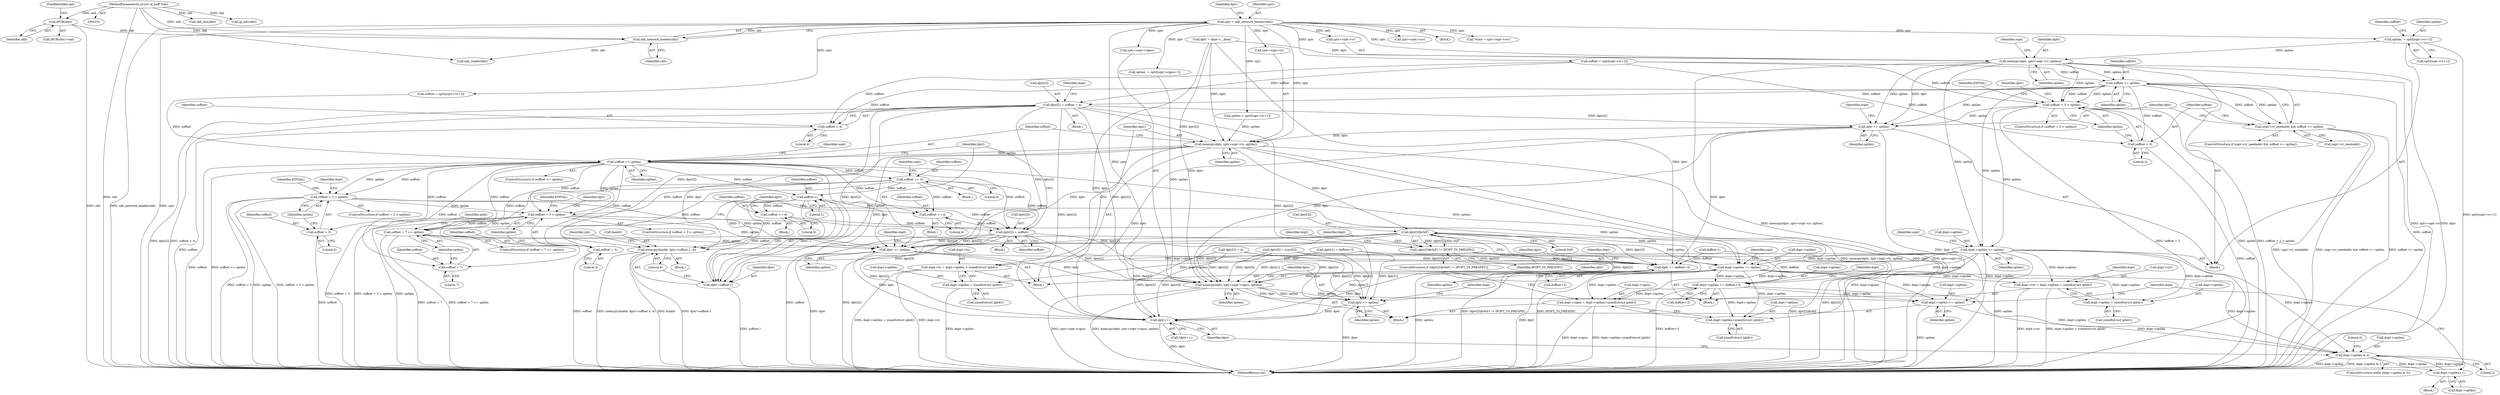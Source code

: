 digraph "0_linux_f6d8bd051c391c1c0458a30b2a7abcd939329259_16@pointer" {
"1000152" [label="(Call,optlen  = sptr[sopt->rr+1])"];
"1000132" [label="(Call,sptr = skb_network_header(skb))"];
"1000134" [label="(Call,skb_network_header(skb))"];
"1000121" [label="(Call,IPCB(skb))"];
"1000103" [label="(MethodParameterIn,struct sk_buff *skb)"];
"1000180" [label="(Call,memcpy(dptr, sptr+sopt->rr, optlen))"];
"1000193" [label="(Call,soffset <= optlen)"];
"1000189" [label="(Call,sopt->rr_needaddr && soffset <= optlen)"];
"1000198" [label="(Call,soffset + 3 > optlen)"];
"1000218" [label="(Call,dptr += optlen)"];
"1000259" [label="(Call,memcpy(dptr, sptr+sopt->ts, optlen))"];
"1000268" [label="(Call,soffset <= optlen)"];
"1000278" [label="(Call,soffset + 3 > optlen)"];
"1000300" [label="(Call,soffset + 3 > optlen)"];
"1000333" [label="(Call,soffset + 7 <= optlen)"];
"1000373" [label="(Call,dptr += optlen)"];
"1000525" [label="(Call,dptr += doffset+3)"];
"1000578" [label="(Call,memcpy(dptr, sptr+sopt->cipso, optlen))"];
"1000586" [label="(Call,dptr += optlen)"];
"1000603" [label="(Call,dptr++)"];
"1000589" [label="(Call,dopt->optlen += optlen)"];
"1000595" [label="(Call,dopt->optlen & 3)"];
"1000606" [label="(Call,dopt->optlen++)"];
"1000376" [label="(Call,dopt->optlen += optlen)"];
"1000530" [label="(Call,dopt->srr = dopt->optlen + sizeof(struct iphdr))"];
"1000534" [label="(Call,dopt->optlen + sizeof(struct iphdr))"];
"1000540" [label="(Call,dopt->optlen += doffset+3)"];
"1000568" [label="(Call,dopt->cipso = dopt->optlen+sizeof(struct iphdr))"];
"1000572" [label="(Call,dopt->optlen+sizeof(struct iphdr))"];
"1000279" [label="(Call,soffset + 3)"];
"1000291" [label="(Call,soffset += 4)"];
"1000301" [label="(Call,soffset + 3)"];
"1000322" [label="(Call,soffset += 4)"];
"1000368" [label="(Call,dptr[2] = soffset)"];
"1000334" [label="(Call,soffset + 7)"];
"1000345" [label="(Call,soffset-1)"];
"1000340" [label="(Call,memcpy(&addr, dptr+soffset-1, 4))"];
"1000343" [label="(Call,dptr+soffset-1)"];
"1000365" [label="(Call,soffset += 8)"];
"1000310" [label="(Call,dptr[3]&0xF)"];
"1000309" [label="(Call,(dptr[3]&0xF) != IPOPT_TS_PRESPEC)"];
"1000221" [label="(Call,dopt->optlen += optlen)"];
"1000249" [label="(Call,dopt->ts = dopt->optlen + sizeof(struct iphdr))"];
"1000253" [label="(Call,dopt->optlen + sizeof(struct iphdr))"];
"1000199" [label="(Call,soffset + 3)"];
"1000206" [label="(Call,dptr[2] = soffset + 4)"];
"1000210" [label="(Call,soffset + 4)"];
"1000123" [label="(FieldIdentifier,opt)"];
"1000223" [label="(Identifier,dopt)"];
"1000137" [label="(Identifier,dptr)"];
"1000532" [label="(Identifier,dopt)"];
"1000611" [label="(Literal,0)"];
"1000599" [label="(Literal,3)"];
"1000580" [label="(Call,sptr+sopt->cipso)"];
"1000307" [label="(Identifier,EINVAL)"];
"1000383" [label="(Identifier,sopt)"];
"1000296" [label="(Identifier,sopt)"];
"1000191" [label="(Identifier,sopt)"];
"1000343" [label="(Call,dptr+soffset-1)"];
"1000340" [label="(Call,memcpy(&addr, dptr+soffset-1, 4))"];
"1000302" [label="(Identifier,soffset)"];
"1000324" [label="(Literal,4)"];
"1000220" [label="(Identifier,optlen)"];
"1000162" [label="(Identifier,soffset)"];
"1000366" [label="(Identifier,soffset)"];
"1000311" [label="(Call,dptr[3])"];
"1000594" [label="(ControlStructure,while (dopt->optlen & 3))"];
"1000378" [label="(Identifier,dopt)"];
"1000531" [label="(Call,dopt->srr)"];
"1000206" [label="(Call,dptr[2] = soffset + 4)"];
"1000187" [label="(Identifier,optlen)"];
"1000345" [label="(Call,soffset-1)"];
"1000196" [label="(Block,)"];
"1000319" [label="(Identifier,dopt)"];
"1000230" [label="(Block,)"];
"1000212" [label="(Literal,4)"];
"1000304" [label="(Identifier,optlen)"];
"1000591" [label="(Identifier,dopt)"];
"1000334" [label="(Call,soffset + 7)"];
"1000144" [label="(Call,skb_rtable(skb))"];
"1000606" [label="(Call,dopt->optlen++)"];
"1000576" [label="(Call,sizeof(struct iphdr))"];
"1000211" [label="(Identifier,soffset)"];
"1000348" [label="(Literal,4)"];
"1000579" [label="(Identifier,dptr)"];
"1000373" [label="(Call,dptr += optlen)"];
"1000335" [label="(Identifier,soffset)"];
"1000268" [label="(Call,soffset <= optlen)"];
"1000193" [label="(Call,soffset <= optlen)"];
"1000199" [label="(Call,soffset + 3)"];
"1000595" [label="(Call,dopt->optlen & 3)"];
"1000274" [label="(Identifier,sopt)"];
"1000281" [label="(Literal,3)"];
"1000280" [label="(Identifier,soffset)"];
"1000288" [label="(Identifier,dopt)"];
"1000323" [label="(Identifier,soffset)"];
"1000207" [label="(Call,dptr[2])"];
"1000590" [label="(Call,dopt->optlen)"];
"1000506" [label="(Call,dptr[0] = start[0])"];
"1000276" [label="(Block,)"];
"1000221" [label="(Call,dopt->optlen += optlen)"];
"1000285" [label="(Identifier,EINVAL)"];
"1000120" [label="(Call,IPCB(skb)->opt)"];
"1000534" [label="(Call,dopt->optlen + sizeof(struct iphdr))"];
"1000337" [label="(Identifier,optlen)"];
"1000210" [label="(Call,soffset + 4)"];
"1000194" [label="(Identifier,soffset)"];
"1000190" [label="(Call,sopt->rr_needaddr)"];
"1000231" [label="(Call,optlen = sptr[sopt->ts+1])"];
"1000181" [label="(Identifier,dptr)"];
"1000322" [label="(Call,soffset += 4)"];
"1000134" [label="(Call,skb_network_header(skb))"];
"1000520" [label="(Call,dptr[2] = 4)"];
"1000367" [label="(Literal,8)"];
"1000259" [label="(Call,memcpy(dptr, sptr+sopt->ts, optlen))"];
"1000354" [label="(Call,skb_dst(skb))"];
"1000525" [label="(Call,dptr += doffset+3)"];
"1000342" [label="(Identifier,addr)"];
"1000299" [label="(ControlStructure,if (soffset + 3 > optlen))"];
"1000271" [label="(Block,)"];
"1000250" [label="(Call,dopt->ts)"];
"1000316" [label="(Block,)"];
"1000202" [label="(Identifier,optlen)"];
"1000495" [label="(Call,doffset-1)"];
"1000225" [label="(Identifier,optlen)"];
"1000588" [label="(Identifier,optlen)"];
"1000292" [label="(Identifier,soffset)"];
"1000215" [label="(Identifier,dopt)"];
"1000314" [label="(Literal,0xF)"];
"1000472" [label="(Call,ip_hdr(skb))"];
"1000538" [label="(Call,sizeof(struct iphdr))"];
"1000344" [label="(Identifier,dptr)"];
"1000208" [label="(Identifier,dptr)"];
"1000270" [label="(Identifier,optlen)"];
"1000370" [label="(Identifier,dptr)"];
"1000266" [label="(Identifier,optlen)"];
"1000541" [label="(Call,dopt->optlen)"];
"1000261" [label="(Call,sptr+sopt->ts)"];
"1000267" [label="(ControlStructure,if (soffset <= optlen))"];
"1000346" [label="(Identifier,soffset)"];
"1000612" [label="(MethodReturn,int)"];
"1000600" [label="(Block,)"];
"1000269" [label="(Identifier,soffset)"];
"1000103" [label="(MethodParameterIn,struct sk_buff *skb)"];
"1000309" [label="(Call,(dptr[3]&0xF) != IPOPT_TS_PRESPEC)"];
"1000151" [label="(Block,)"];
"1000189" [label="(Call,sopt->rr_needaddr && soffset <= optlen)"];
"1000374" [label="(Identifier,dptr)"];
"1000377" [label="(Call,dopt->optlen)"];
"1000308" [label="(ControlStructure,if ((dptr[3]&0xF) != IPOPT_TS_PRESPEC))"];
"1000201" [label="(Literal,3)"];
"1000573" [label="(Call,dopt->optlen)"];
"1000596" [label="(Call,dopt->optlen)"];
"1000336" [label="(Literal,7)"];
"1000136" [label="(Call,dptr = dopt->__data)"];
"1000257" [label="(Call,sizeof(struct iphdr))"];
"1000132" [label="(Call,sptr = skb_network_header(skb))"];
"1000376" [label="(Call,dopt->optlen += optlen)"];
"1000559" [label="(Call,optlen  = sptr[sopt->cipso+1])"];
"1000333" [label="(Call,soffset + 7 <= optlen)"];
"1000589" [label="(Call,dopt->optlen += optlen)"];
"1000303" [label="(Literal,3)"];
"1000544" [label="(Call,doffset+3)"];
"1000135" [label="(Identifier,skb)"];
"1000593" [label="(Identifier,optlen)"];
"1000240" [label="(Call,soffset = sptr[sopt->ts+2])"];
"1000359" [label="(Block,)"];
"1000154" [label="(Call,sptr[sopt->rr+1])"];
"1000527" [label="(Call,doffset+3)"];
"1000122" [label="(Identifier,skb)"];
"1000365" [label="(Call,soffset += 8)"];
"1000347" [label="(Literal,1)"];
"1000133" [label="(Identifier,sptr)"];
"1000513" [label="(Call,dptr[1] = doffset+3)"];
"1000568" [label="(Call,dopt->cipso = dopt->optlen+sizeof(struct iphdr))"];
"1000372" [label="(Identifier,soffset)"];
"1000253" [label="(Call,dopt->optlen + sizeof(struct iphdr))"];
"1000277" [label="(ControlStructure,if (soffset + 3 > optlen))"];
"1000526" [label="(Identifier,dptr)"];
"1000586" [label="(Call,dptr += optlen)"];
"1000180" [label="(Call,memcpy(dptr, sptr+sopt->rr, optlen))"];
"1000535" [label="(Call,dopt->optlen)"];
"1000603" [label="(Call,dptr++)"];
"1000205" [label="(Identifier,EINVAL)"];
"1000161" [label="(Call,soffset = sptr[sopt->rr+2])"];
"1000254" [label="(Call,dopt->optlen)"];
"1000585" [label="(Identifier,optlen)"];
"1000380" [label="(Identifier,optlen)"];
"1000249" [label="(Call,dopt->ts = dopt->optlen + sizeof(struct iphdr))"];
"1000389" [label="(Call,sptr+sopt->srr)"];
"1000569" [label="(Call,dopt->cipso)"];
"1000315" [label="(Identifier,IPOPT_TS_PRESPEC)"];
"1000604" [label="(Identifier,dptr)"];
"1000310" [label="(Call,dptr[3]&0xF)"];
"1000572" [label="(Call,dopt->optlen+sizeof(struct iphdr))"];
"1000104" [label="(Block,)"];
"1000301" [label="(Call,soffset + 3)"];
"1000219" [label="(Identifier,dptr)"];
"1000602" [label="(Call,*dptr++)"];
"1000332" [label="(ControlStructure,if (soffset + 7 <= optlen))"];
"1000375" [label="(Identifier,optlen)"];
"1000153" [label="(Identifier,optlen)"];
"1000369" [label="(Call,dptr[2])"];
"1000152" [label="(Call,optlen  = sptr[sopt->rr+1])"];
"1000198" [label="(Call,soffset + 3 > optlen)"];
"1000368" [label="(Call,dptr[2] = soffset)"];
"1000121" [label="(Call,IPCB(skb))"];
"1000195" [label="(Identifier,optlen)"];
"1000279" [label="(Call,soffset + 3)"];
"1000540" [label="(Call,dopt->optlen += doffset+3)"];
"1000329" [label="(Identifier,dopt)"];
"1000578" [label="(Call,memcpy(dptr, sptr+sopt->cipso, optlen))"];
"1000188" [label="(ControlStructure,if (sopt->rr_needaddr && soffset <= optlen))"];
"1000549" [label="(Identifier,dopt)"];
"1000222" [label="(Call,dopt->optlen)"];
"1000490" [label="(Block,)"];
"1000530" [label="(Call,dopt->srr = dopt->optlen + sizeof(struct iphdr))"];
"1000200" [label="(Identifier,soffset)"];
"1000278" [label="(Call,soffset + 3 > optlen)"];
"1000355" [label="(Identifier,skb)"];
"1000218" [label="(Call,dptr += optlen)"];
"1000282" [label="(Identifier,optlen)"];
"1000341" [label="(Call,&addr)"];
"1000338" [label="(Block,)"];
"1000228" [label="(Identifier,sopt)"];
"1000607" [label="(Call,dopt->optlen)"];
"1000597" [label="(Identifier,dopt)"];
"1000542" [label="(Identifier,dopt)"];
"1000291" [label="(Call,soffset += 4)"];
"1000387" [label="(Call,*start = sptr+sopt->srr)"];
"1000293" [label="(Literal,4)"];
"1000312" [label="(Identifier,dptr)"];
"1000300" [label="(Call,soffset + 3 > optlen)"];
"1000260" [label="(Identifier,dptr)"];
"1000558" [label="(Block,)"];
"1000197" [label="(ControlStructure,if (soffset + 3 > optlen))"];
"1000182" [label="(Call,sptr+sopt->rr)"];
"1000587" [label="(Identifier,dptr)"];
"1000152" -> "1000151"  [label="AST: "];
"1000152" -> "1000154"  [label="CFG: "];
"1000153" -> "1000152"  [label="AST: "];
"1000154" -> "1000152"  [label="AST: "];
"1000162" -> "1000152"  [label="CFG: "];
"1000152" -> "1000612"  [label="DDG: sptr[sopt->rr+1]"];
"1000132" -> "1000152"  [label="DDG: sptr"];
"1000152" -> "1000180"  [label="DDG: optlen"];
"1000132" -> "1000104"  [label="AST: "];
"1000132" -> "1000134"  [label="CFG: "];
"1000133" -> "1000132"  [label="AST: "];
"1000134" -> "1000132"  [label="AST: "];
"1000137" -> "1000132"  [label="CFG: "];
"1000132" -> "1000612"  [label="DDG: skb_network_header(skb)"];
"1000132" -> "1000612"  [label="DDG: sptr"];
"1000134" -> "1000132"  [label="DDG: skb"];
"1000132" -> "1000161"  [label="DDG: sptr"];
"1000132" -> "1000180"  [label="DDG: sptr"];
"1000132" -> "1000182"  [label="DDG: sptr"];
"1000132" -> "1000231"  [label="DDG: sptr"];
"1000132" -> "1000240"  [label="DDG: sptr"];
"1000132" -> "1000259"  [label="DDG: sptr"];
"1000132" -> "1000261"  [label="DDG: sptr"];
"1000132" -> "1000387"  [label="DDG: sptr"];
"1000132" -> "1000389"  [label="DDG: sptr"];
"1000132" -> "1000559"  [label="DDG: sptr"];
"1000132" -> "1000578"  [label="DDG: sptr"];
"1000132" -> "1000580"  [label="DDG: sptr"];
"1000134" -> "1000135"  [label="CFG: "];
"1000135" -> "1000134"  [label="AST: "];
"1000121" -> "1000134"  [label="DDG: skb"];
"1000103" -> "1000134"  [label="DDG: skb"];
"1000134" -> "1000144"  [label="DDG: skb"];
"1000121" -> "1000120"  [label="AST: "];
"1000121" -> "1000122"  [label="CFG: "];
"1000122" -> "1000121"  [label="AST: "];
"1000123" -> "1000121"  [label="CFG: "];
"1000121" -> "1000612"  [label="DDG: skb"];
"1000103" -> "1000121"  [label="DDG: skb"];
"1000103" -> "1000101"  [label="AST: "];
"1000103" -> "1000612"  [label="DDG: skb"];
"1000103" -> "1000144"  [label="DDG: skb"];
"1000103" -> "1000354"  [label="DDG: skb"];
"1000103" -> "1000472"  [label="DDG: skb"];
"1000180" -> "1000151"  [label="AST: "];
"1000180" -> "1000187"  [label="CFG: "];
"1000181" -> "1000180"  [label="AST: "];
"1000182" -> "1000180"  [label="AST: "];
"1000187" -> "1000180"  [label="AST: "];
"1000191" -> "1000180"  [label="CFG: "];
"1000180" -> "1000612"  [label="DDG: sptr+sopt->rr"];
"1000180" -> "1000612"  [label="DDG: dptr"];
"1000180" -> "1000612"  [label="DDG: memcpy(dptr, sptr+sopt->rr, optlen)"];
"1000136" -> "1000180"  [label="DDG: dptr"];
"1000180" -> "1000193"  [label="DDG: optlen"];
"1000180" -> "1000198"  [label="DDG: optlen"];
"1000180" -> "1000218"  [label="DDG: optlen"];
"1000180" -> "1000218"  [label="DDG: dptr"];
"1000180" -> "1000221"  [label="DDG: optlen"];
"1000193" -> "1000189"  [label="AST: "];
"1000193" -> "1000195"  [label="CFG: "];
"1000194" -> "1000193"  [label="AST: "];
"1000195" -> "1000193"  [label="AST: "];
"1000189" -> "1000193"  [label="CFG: "];
"1000193" -> "1000612"  [label="DDG: soffset"];
"1000193" -> "1000189"  [label="DDG: soffset"];
"1000193" -> "1000189"  [label="DDG: optlen"];
"1000161" -> "1000193"  [label="DDG: soffset"];
"1000193" -> "1000198"  [label="DDG: soffset"];
"1000193" -> "1000198"  [label="DDG: optlen"];
"1000193" -> "1000199"  [label="DDG: soffset"];
"1000193" -> "1000206"  [label="DDG: soffset"];
"1000193" -> "1000210"  [label="DDG: soffset"];
"1000193" -> "1000218"  [label="DDG: optlen"];
"1000193" -> "1000221"  [label="DDG: optlen"];
"1000189" -> "1000188"  [label="AST: "];
"1000189" -> "1000190"  [label="CFG: "];
"1000190" -> "1000189"  [label="AST: "];
"1000200" -> "1000189"  [label="CFG: "];
"1000219" -> "1000189"  [label="CFG: "];
"1000189" -> "1000612"  [label="DDG: sopt->rr_needaddr"];
"1000189" -> "1000612"  [label="DDG: sopt->rr_needaddr && soffset <= optlen"];
"1000189" -> "1000612"  [label="DDG: soffset <= optlen"];
"1000198" -> "1000197"  [label="AST: "];
"1000198" -> "1000202"  [label="CFG: "];
"1000199" -> "1000198"  [label="AST: "];
"1000202" -> "1000198"  [label="AST: "];
"1000205" -> "1000198"  [label="CFG: "];
"1000208" -> "1000198"  [label="CFG: "];
"1000198" -> "1000612"  [label="DDG: soffset + 3"];
"1000198" -> "1000612"  [label="DDG: optlen"];
"1000198" -> "1000612"  [label="DDG: soffset + 3 > optlen"];
"1000161" -> "1000198"  [label="DDG: soffset"];
"1000198" -> "1000218"  [label="DDG: optlen"];
"1000198" -> "1000221"  [label="DDG: optlen"];
"1000218" -> "1000151"  [label="AST: "];
"1000218" -> "1000220"  [label="CFG: "];
"1000219" -> "1000218"  [label="AST: "];
"1000220" -> "1000218"  [label="AST: "];
"1000223" -> "1000218"  [label="CFG: "];
"1000218" -> "1000612"  [label="DDG: dptr"];
"1000206" -> "1000218"  [label="DDG: dptr[2]"];
"1000218" -> "1000259"  [label="DDG: dptr"];
"1000218" -> "1000525"  [label="DDG: dptr"];
"1000218" -> "1000578"  [label="DDG: dptr"];
"1000218" -> "1000603"  [label="DDG: dptr"];
"1000259" -> "1000230"  [label="AST: "];
"1000259" -> "1000266"  [label="CFG: "];
"1000260" -> "1000259"  [label="AST: "];
"1000261" -> "1000259"  [label="AST: "];
"1000266" -> "1000259"  [label="AST: "];
"1000269" -> "1000259"  [label="CFG: "];
"1000259" -> "1000612"  [label="DDG: memcpy(dptr, sptr+sopt->ts, optlen)"];
"1000259" -> "1000612"  [label="DDG: dptr"];
"1000259" -> "1000612"  [label="DDG: sptr+sopt->ts"];
"1000206" -> "1000259"  [label="DDG: dptr[2]"];
"1000136" -> "1000259"  [label="DDG: dptr"];
"1000231" -> "1000259"  [label="DDG: optlen"];
"1000259" -> "1000268"  [label="DDG: optlen"];
"1000259" -> "1000310"  [label="DDG: dptr"];
"1000259" -> "1000340"  [label="DDG: dptr"];
"1000259" -> "1000343"  [label="DDG: dptr"];
"1000259" -> "1000373"  [label="DDG: dptr"];
"1000268" -> "1000267"  [label="AST: "];
"1000268" -> "1000270"  [label="CFG: "];
"1000269" -> "1000268"  [label="AST: "];
"1000270" -> "1000268"  [label="AST: "];
"1000274" -> "1000268"  [label="CFG: "];
"1000374" -> "1000268"  [label="CFG: "];
"1000268" -> "1000612"  [label="DDG: soffset"];
"1000268" -> "1000612"  [label="DDG: soffset <= optlen"];
"1000240" -> "1000268"  [label="DDG: soffset"];
"1000268" -> "1000278"  [label="DDG: soffset"];
"1000268" -> "1000278"  [label="DDG: optlen"];
"1000268" -> "1000279"  [label="DDG: soffset"];
"1000268" -> "1000291"  [label="DDG: soffset"];
"1000268" -> "1000300"  [label="DDG: soffset"];
"1000268" -> "1000300"  [label="DDG: optlen"];
"1000268" -> "1000301"  [label="DDG: soffset"];
"1000268" -> "1000322"  [label="DDG: soffset"];
"1000268" -> "1000333"  [label="DDG: soffset"];
"1000268" -> "1000334"  [label="DDG: soffset"];
"1000268" -> "1000345"  [label="DDG: soffset"];
"1000268" -> "1000368"  [label="DDG: soffset"];
"1000268" -> "1000373"  [label="DDG: optlen"];
"1000268" -> "1000376"  [label="DDG: optlen"];
"1000278" -> "1000277"  [label="AST: "];
"1000278" -> "1000282"  [label="CFG: "];
"1000279" -> "1000278"  [label="AST: "];
"1000282" -> "1000278"  [label="AST: "];
"1000285" -> "1000278"  [label="CFG: "];
"1000288" -> "1000278"  [label="CFG: "];
"1000278" -> "1000612"  [label="DDG: optlen"];
"1000278" -> "1000612"  [label="DDG: soffset + 3 > optlen"];
"1000278" -> "1000612"  [label="DDG: soffset + 3"];
"1000278" -> "1000300"  [label="DDG: optlen"];
"1000278" -> "1000373"  [label="DDG: optlen"];
"1000278" -> "1000376"  [label="DDG: optlen"];
"1000300" -> "1000299"  [label="AST: "];
"1000300" -> "1000304"  [label="CFG: "];
"1000301" -> "1000300"  [label="AST: "];
"1000304" -> "1000300"  [label="AST: "];
"1000307" -> "1000300"  [label="CFG: "];
"1000312" -> "1000300"  [label="CFG: "];
"1000300" -> "1000612"  [label="DDG: optlen"];
"1000300" -> "1000612"  [label="DDG: soffset + 3"];
"1000300" -> "1000612"  [label="DDG: soffset + 3 > optlen"];
"1000291" -> "1000300"  [label="DDG: soffset"];
"1000300" -> "1000333"  [label="DDG: optlen"];
"1000300" -> "1000373"  [label="DDG: optlen"];
"1000300" -> "1000376"  [label="DDG: optlen"];
"1000333" -> "1000332"  [label="AST: "];
"1000333" -> "1000337"  [label="CFG: "];
"1000334" -> "1000333"  [label="AST: "];
"1000337" -> "1000333"  [label="AST: "];
"1000342" -> "1000333"  [label="CFG: "];
"1000370" -> "1000333"  [label="CFG: "];
"1000333" -> "1000612"  [label="DDG: soffset + 7"];
"1000333" -> "1000612"  [label="DDG: soffset + 7 <= optlen"];
"1000291" -> "1000333"  [label="DDG: soffset"];
"1000333" -> "1000373"  [label="DDG: optlen"];
"1000333" -> "1000376"  [label="DDG: optlen"];
"1000373" -> "1000230"  [label="AST: "];
"1000373" -> "1000375"  [label="CFG: "];
"1000374" -> "1000373"  [label="AST: "];
"1000375" -> "1000373"  [label="AST: "];
"1000378" -> "1000373"  [label="CFG: "];
"1000373" -> "1000612"  [label="DDG: dptr"];
"1000368" -> "1000373"  [label="DDG: dptr[2]"];
"1000310" -> "1000373"  [label="DDG: dptr[3]"];
"1000206" -> "1000373"  [label="DDG: dptr[2]"];
"1000373" -> "1000525"  [label="DDG: dptr"];
"1000373" -> "1000578"  [label="DDG: dptr"];
"1000373" -> "1000603"  [label="DDG: dptr"];
"1000525" -> "1000490"  [label="AST: "];
"1000525" -> "1000527"  [label="CFG: "];
"1000526" -> "1000525"  [label="AST: "];
"1000527" -> "1000525"  [label="AST: "];
"1000532" -> "1000525"  [label="CFG: "];
"1000525" -> "1000612"  [label="DDG: dptr"];
"1000495" -> "1000525"  [label="DDG: doffset"];
"1000513" -> "1000525"  [label="DDG: dptr[1]"];
"1000506" -> "1000525"  [label="DDG: dptr[0]"];
"1000310" -> "1000525"  [label="DDG: dptr[3]"];
"1000520" -> "1000525"  [label="DDG: dptr[2]"];
"1000136" -> "1000525"  [label="DDG: dptr"];
"1000525" -> "1000578"  [label="DDG: dptr"];
"1000525" -> "1000603"  [label="DDG: dptr"];
"1000578" -> "1000558"  [label="AST: "];
"1000578" -> "1000585"  [label="CFG: "];
"1000579" -> "1000578"  [label="AST: "];
"1000580" -> "1000578"  [label="AST: "];
"1000585" -> "1000578"  [label="AST: "];
"1000587" -> "1000578"  [label="CFG: "];
"1000578" -> "1000612"  [label="DDG: sptr+sopt->cipso"];
"1000578" -> "1000612"  [label="DDG: memcpy(dptr, sptr+sopt->cipso, optlen)"];
"1000368" -> "1000578"  [label="DDG: dptr[2]"];
"1000513" -> "1000578"  [label="DDG: dptr[1]"];
"1000506" -> "1000578"  [label="DDG: dptr[0]"];
"1000310" -> "1000578"  [label="DDG: dptr[3]"];
"1000206" -> "1000578"  [label="DDG: dptr[2]"];
"1000520" -> "1000578"  [label="DDG: dptr[2]"];
"1000136" -> "1000578"  [label="DDG: dptr"];
"1000559" -> "1000578"  [label="DDG: optlen"];
"1000578" -> "1000586"  [label="DDG: optlen"];
"1000578" -> "1000586"  [label="DDG: dptr"];
"1000578" -> "1000589"  [label="DDG: optlen"];
"1000586" -> "1000558"  [label="AST: "];
"1000586" -> "1000588"  [label="CFG: "];
"1000587" -> "1000586"  [label="AST: "];
"1000588" -> "1000586"  [label="AST: "];
"1000591" -> "1000586"  [label="CFG: "];
"1000586" -> "1000612"  [label="DDG: dptr"];
"1000513" -> "1000586"  [label="DDG: dptr[1]"];
"1000506" -> "1000586"  [label="DDG: dptr[0]"];
"1000310" -> "1000586"  [label="DDG: dptr[3]"];
"1000206" -> "1000586"  [label="DDG: dptr[2]"];
"1000520" -> "1000586"  [label="DDG: dptr[2]"];
"1000368" -> "1000586"  [label="DDG: dptr[2]"];
"1000586" -> "1000603"  [label="DDG: dptr"];
"1000603" -> "1000602"  [label="AST: "];
"1000603" -> "1000604"  [label="CFG: "];
"1000604" -> "1000603"  [label="AST: "];
"1000602" -> "1000603"  [label="CFG: "];
"1000603" -> "1000612"  [label="DDG: dptr"];
"1000368" -> "1000603"  [label="DDG: dptr[2]"];
"1000513" -> "1000603"  [label="DDG: dptr[1]"];
"1000506" -> "1000603"  [label="DDG: dptr[0]"];
"1000310" -> "1000603"  [label="DDG: dptr[3]"];
"1000206" -> "1000603"  [label="DDG: dptr[2]"];
"1000520" -> "1000603"  [label="DDG: dptr[2]"];
"1000136" -> "1000603"  [label="DDG: dptr"];
"1000589" -> "1000558"  [label="AST: "];
"1000589" -> "1000593"  [label="CFG: "];
"1000590" -> "1000589"  [label="AST: "];
"1000593" -> "1000589"  [label="AST: "];
"1000597" -> "1000589"  [label="CFG: "];
"1000589" -> "1000612"  [label="DDG: optlen"];
"1000376" -> "1000589"  [label="DDG: dopt->optlen"];
"1000221" -> "1000589"  [label="DDG: dopt->optlen"];
"1000540" -> "1000589"  [label="DDG: dopt->optlen"];
"1000589" -> "1000595"  [label="DDG: dopt->optlen"];
"1000595" -> "1000594"  [label="AST: "];
"1000595" -> "1000599"  [label="CFG: "];
"1000596" -> "1000595"  [label="AST: "];
"1000599" -> "1000595"  [label="AST: "];
"1000604" -> "1000595"  [label="CFG: "];
"1000611" -> "1000595"  [label="CFG: "];
"1000595" -> "1000612"  [label="DDG: dopt->optlen & 3"];
"1000595" -> "1000612"  [label="DDG: dopt->optlen"];
"1000606" -> "1000595"  [label="DDG: dopt->optlen"];
"1000376" -> "1000595"  [label="DDG: dopt->optlen"];
"1000221" -> "1000595"  [label="DDG: dopt->optlen"];
"1000540" -> "1000595"  [label="DDG: dopt->optlen"];
"1000595" -> "1000606"  [label="DDG: dopt->optlen"];
"1000606" -> "1000600"  [label="AST: "];
"1000606" -> "1000607"  [label="CFG: "];
"1000607" -> "1000606"  [label="AST: "];
"1000597" -> "1000606"  [label="CFG: "];
"1000376" -> "1000230"  [label="AST: "];
"1000376" -> "1000380"  [label="CFG: "];
"1000377" -> "1000376"  [label="AST: "];
"1000380" -> "1000376"  [label="AST: "];
"1000383" -> "1000376"  [label="CFG: "];
"1000376" -> "1000612"  [label="DDG: optlen"];
"1000221" -> "1000376"  [label="DDG: dopt->optlen"];
"1000376" -> "1000530"  [label="DDG: dopt->optlen"];
"1000376" -> "1000534"  [label="DDG: dopt->optlen"];
"1000376" -> "1000540"  [label="DDG: dopt->optlen"];
"1000376" -> "1000568"  [label="DDG: dopt->optlen"];
"1000376" -> "1000572"  [label="DDG: dopt->optlen"];
"1000530" -> "1000490"  [label="AST: "];
"1000530" -> "1000534"  [label="CFG: "];
"1000531" -> "1000530"  [label="AST: "];
"1000534" -> "1000530"  [label="AST: "];
"1000542" -> "1000530"  [label="CFG: "];
"1000530" -> "1000612"  [label="DDG: dopt->srr"];
"1000530" -> "1000612"  [label="DDG: dopt->optlen + sizeof(struct iphdr)"];
"1000221" -> "1000530"  [label="DDG: dopt->optlen"];
"1000534" -> "1000538"  [label="CFG: "];
"1000535" -> "1000534"  [label="AST: "];
"1000538" -> "1000534"  [label="AST: "];
"1000221" -> "1000534"  [label="DDG: dopt->optlen"];
"1000540" -> "1000490"  [label="AST: "];
"1000540" -> "1000544"  [label="CFG: "];
"1000541" -> "1000540"  [label="AST: "];
"1000544" -> "1000540"  [label="AST: "];
"1000549" -> "1000540"  [label="CFG: "];
"1000540" -> "1000612"  [label="DDG: doffset+3"];
"1000495" -> "1000540"  [label="DDG: doffset"];
"1000221" -> "1000540"  [label="DDG: dopt->optlen"];
"1000540" -> "1000568"  [label="DDG: dopt->optlen"];
"1000540" -> "1000572"  [label="DDG: dopt->optlen"];
"1000568" -> "1000558"  [label="AST: "];
"1000568" -> "1000572"  [label="CFG: "];
"1000569" -> "1000568"  [label="AST: "];
"1000572" -> "1000568"  [label="AST: "];
"1000579" -> "1000568"  [label="CFG: "];
"1000568" -> "1000612"  [label="DDG: dopt->cipso"];
"1000568" -> "1000612"  [label="DDG: dopt->optlen+sizeof(struct iphdr)"];
"1000221" -> "1000568"  [label="DDG: dopt->optlen"];
"1000572" -> "1000576"  [label="CFG: "];
"1000573" -> "1000572"  [label="AST: "];
"1000576" -> "1000572"  [label="AST: "];
"1000221" -> "1000572"  [label="DDG: dopt->optlen"];
"1000279" -> "1000281"  [label="CFG: "];
"1000280" -> "1000279"  [label="AST: "];
"1000281" -> "1000279"  [label="AST: "];
"1000282" -> "1000279"  [label="CFG: "];
"1000279" -> "1000612"  [label="DDG: soffset"];
"1000291" -> "1000276"  [label="AST: "];
"1000291" -> "1000293"  [label="CFG: "];
"1000292" -> "1000291"  [label="AST: "];
"1000293" -> "1000291"  [label="AST: "];
"1000296" -> "1000291"  [label="CFG: "];
"1000291" -> "1000301"  [label="DDG: soffset"];
"1000291" -> "1000322"  [label="DDG: soffset"];
"1000291" -> "1000334"  [label="DDG: soffset"];
"1000291" -> "1000345"  [label="DDG: soffset"];
"1000291" -> "1000368"  [label="DDG: soffset"];
"1000301" -> "1000303"  [label="CFG: "];
"1000302" -> "1000301"  [label="AST: "];
"1000303" -> "1000301"  [label="AST: "];
"1000304" -> "1000301"  [label="CFG: "];
"1000301" -> "1000612"  [label="DDG: soffset"];
"1000322" -> "1000316"  [label="AST: "];
"1000322" -> "1000324"  [label="CFG: "];
"1000323" -> "1000322"  [label="AST: "];
"1000324" -> "1000322"  [label="AST: "];
"1000370" -> "1000322"  [label="CFG: "];
"1000322" -> "1000368"  [label="DDG: soffset"];
"1000368" -> "1000271"  [label="AST: "];
"1000368" -> "1000372"  [label="CFG: "];
"1000369" -> "1000368"  [label="AST: "];
"1000372" -> "1000368"  [label="AST: "];
"1000374" -> "1000368"  [label="CFG: "];
"1000368" -> "1000612"  [label="DDG: dptr[2]"];
"1000368" -> "1000612"  [label="DDG: soffset"];
"1000365" -> "1000368"  [label="DDG: soffset"];
"1000345" -> "1000368"  [label="DDG: soffset"];
"1000334" -> "1000336"  [label="CFG: "];
"1000335" -> "1000334"  [label="AST: "];
"1000336" -> "1000334"  [label="AST: "];
"1000337" -> "1000334"  [label="CFG: "];
"1000345" -> "1000343"  [label="AST: "];
"1000345" -> "1000347"  [label="CFG: "];
"1000346" -> "1000345"  [label="AST: "];
"1000347" -> "1000345"  [label="AST: "];
"1000343" -> "1000345"  [label="CFG: "];
"1000345" -> "1000340"  [label="DDG: soffset"];
"1000345" -> "1000340"  [label="DDG: 1"];
"1000345" -> "1000343"  [label="DDG: soffset"];
"1000345" -> "1000343"  [label="DDG: 1"];
"1000345" -> "1000365"  [label="DDG: soffset"];
"1000340" -> "1000338"  [label="AST: "];
"1000340" -> "1000348"  [label="CFG: "];
"1000341" -> "1000340"  [label="AST: "];
"1000343" -> "1000340"  [label="AST: "];
"1000348" -> "1000340"  [label="AST: "];
"1000355" -> "1000340"  [label="CFG: "];
"1000340" -> "1000612"  [label="DDG: dptr+soffset-1"];
"1000340" -> "1000612"  [label="DDG: memcpy(&addr, dptr+soffset-1, 4)"];
"1000340" -> "1000612"  [label="DDG: &addr"];
"1000310" -> "1000340"  [label="DDG: dptr[3]"];
"1000206" -> "1000340"  [label="DDG: dptr[2]"];
"1000344" -> "1000343"  [label="AST: "];
"1000348" -> "1000343"  [label="CFG: "];
"1000343" -> "1000612"  [label="DDG: soffset-1"];
"1000310" -> "1000343"  [label="DDG: dptr[3]"];
"1000206" -> "1000343"  [label="DDG: dptr[2]"];
"1000365" -> "1000359"  [label="AST: "];
"1000365" -> "1000367"  [label="CFG: "];
"1000366" -> "1000365"  [label="AST: "];
"1000367" -> "1000365"  [label="AST: "];
"1000370" -> "1000365"  [label="CFG: "];
"1000310" -> "1000309"  [label="AST: "];
"1000310" -> "1000314"  [label="CFG: "];
"1000311" -> "1000310"  [label="AST: "];
"1000314" -> "1000310"  [label="AST: "];
"1000315" -> "1000310"  [label="CFG: "];
"1000310" -> "1000612"  [label="DDG: dptr[3]"];
"1000310" -> "1000309"  [label="DDG: dptr[3]"];
"1000310" -> "1000309"  [label="DDG: 0xF"];
"1000309" -> "1000308"  [label="AST: "];
"1000309" -> "1000315"  [label="CFG: "];
"1000315" -> "1000309"  [label="AST: "];
"1000319" -> "1000309"  [label="CFG: "];
"1000329" -> "1000309"  [label="CFG: "];
"1000309" -> "1000612"  [label="DDG: dptr[3]&0xF"];
"1000309" -> "1000612"  [label="DDG: (dptr[3]&0xF) != IPOPT_TS_PRESPEC"];
"1000309" -> "1000612"  [label="DDG: IPOPT_TS_PRESPEC"];
"1000221" -> "1000151"  [label="AST: "];
"1000221" -> "1000225"  [label="CFG: "];
"1000222" -> "1000221"  [label="AST: "];
"1000225" -> "1000221"  [label="AST: "];
"1000228" -> "1000221"  [label="CFG: "];
"1000221" -> "1000612"  [label="DDG: optlen"];
"1000221" -> "1000249"  [label="DDG: dopt->optlen"];
"1000221" -> "1000253"  [label="DDG: dopt->optlen"];
"1000249" -> "1000230"  [label="AST: "];
"1000249" -> "1000253"  [label="CFG: "];
"1000250" -> "1000249"  [label="AST: "];
"1000253" -> "1000249"  [label="AST: "];
"1000260" -> "1000249"  [label="CFG: "];
"1000249" -> "1000612"  [label="DDG: dopt->optlen + sizeof(struct iphdr)"];
"1000249" -> "1000612"  [label="DDG: dopt->ts"];
"1000253" -> "1000257"  [label="CFG: "];
"1000254" -> "1000253"  [label="AST: "];
"1000257" -> "1000253"  [label="AST: "];
"1000253" -> "1000612"  [label="DDG: dopt->optlen"];
"1000199" -> "1000201"  [label="CFG: "];
"1000200" -> "1000199"  [label="AST: "];
"1000201" -> "1000199"  [label="AST: "];
"1000202" -> "1000199"  [label="CFG: "];
"1000199" -> "1000612"  [label="DDG: soffset"];
"1000161" -> "1000199"  [label="DDG: soffset"];
"1000206" -> "1000196"  [label="AST: "];
"1000206" -> "1000210"  [label="CFG: "];
"1000207" -> "1000206"  [label="AST: "];
"1000210" -> "1000206"  [label="AST: "];
"1000215" -> "1000206"  [label="CFG: "];
"1000206" -> "1000612"  [label="DDG: soffset + 4"];
"1000206" -> "1000612"  [label="DDG: dptr[2]"];
"1000161" -> "1000206"  [label="DDG: soffset"];
"1000210" -> "1000212"  [label="CFG: "];
"1000211" -> "1000210"  [label="AST: "];
"1000212" -> "1000210"  [label="AST: "];
"1000210" -> "1000612"  [label="DDG: soffset"];
"1000161" -> "1000210"  [label="DDG: soffset"];
}
